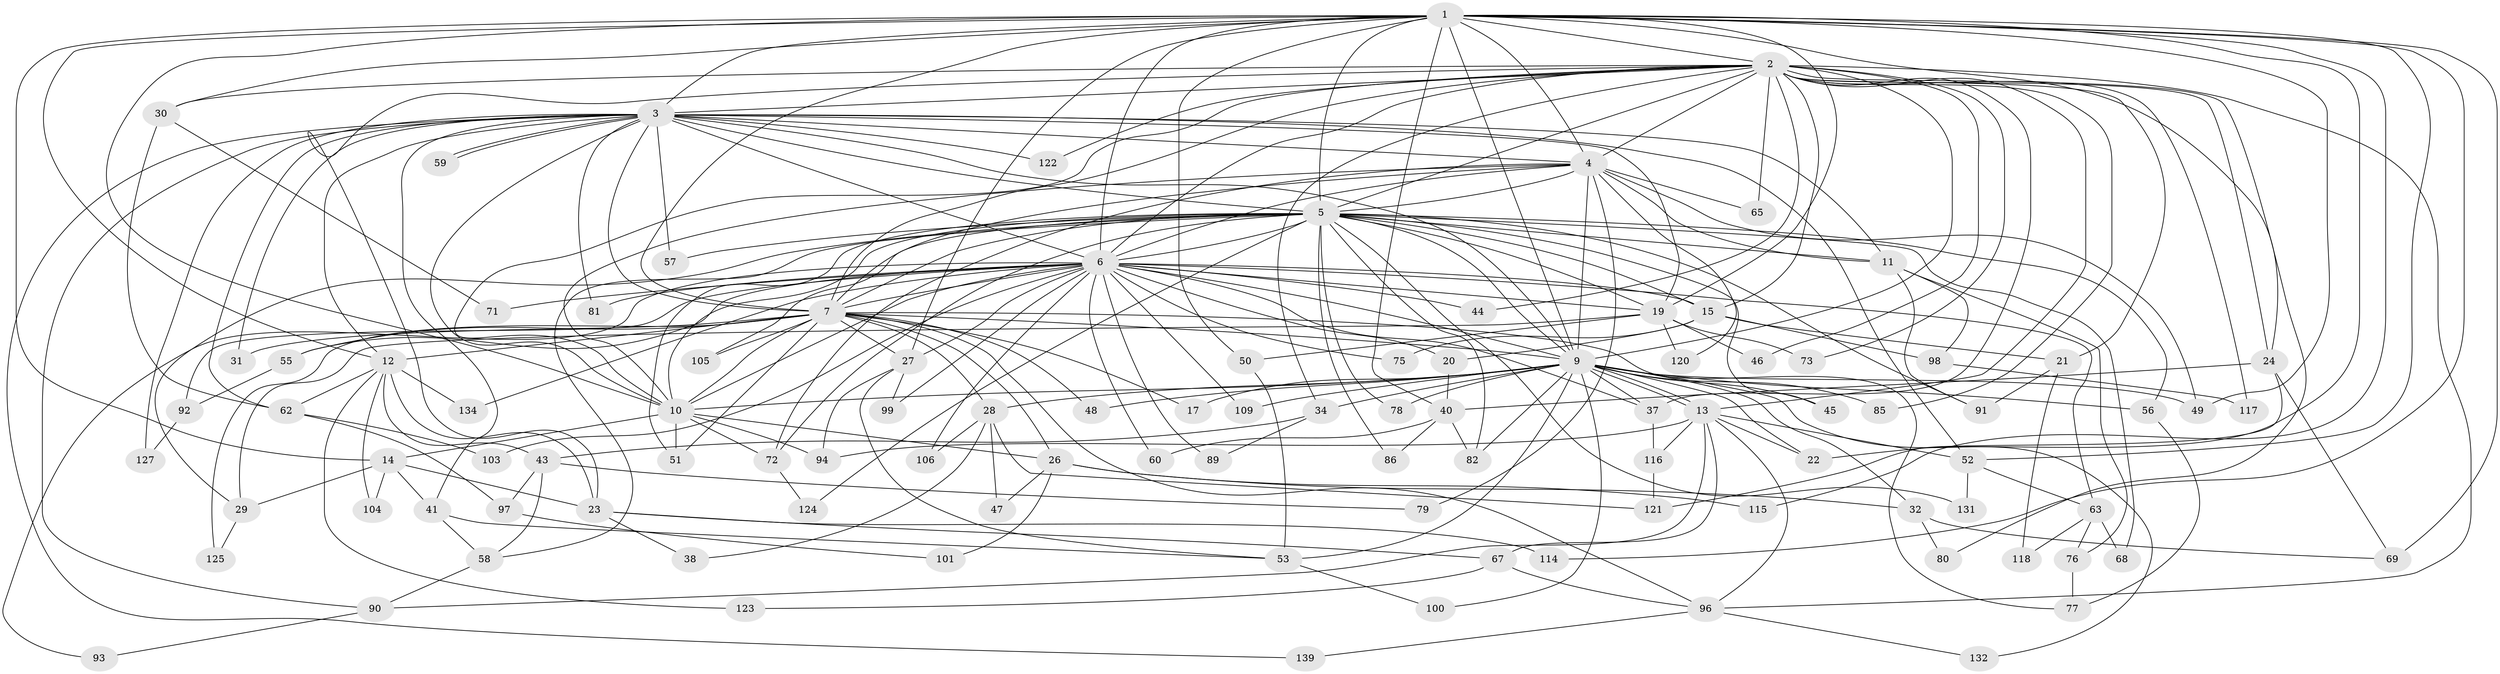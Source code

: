 // Generated by graph-tools (version 1.1) at 2025/51/02/27/25 19:51:46]
// undirected, 102 vertices, 251 edges
graph export_dot {
graph [start="1"]
  node [color=gray90,style=filled];
  1 [super="+33"];
  2 [super="+39"];
  3 [super="+36"];
  4 [super="+16"];
  5 [super="+8"];
  6 [super="+25"];
  7 [super="+64"];
  9 [super="+74"];
  10 [super="+35"];
  11 [super="+87"];
  12 [super="+113"];
  13 [super="+54"];
  14 [super="+42"];
  15 [super="+18"];
  17;
  19 [super="+102"];
  20;
  21 [super="+111"];
  22 [super="+112"];
  23 [super="+128"];
  24;
  26;
  27 [super="+129"];
  28 [super="+126"];
  29 [super="+136"];
  30;
  31;
  32 [super="+95"];
  34;
  37 [super="+61"];
  38;
  40 [super="+70"];
  41 [super="+83"];
  43 [super="+107"];
  44;
  45;
  46;
  47;
  48;
  49 [super="+135"];
  50;
  51;
  52 [super="+110"];
  53 [super="+66"];
  55;
  56;
  57;
  58 [super="+137"];
  59;
  60;
  62 [super="+88"];
  63;
  65;
  67 [super="+138"];
  68;
  69;
  71;
  72 [super="+84"];
  73;
  75;
  76;
  77 [super="+133"];
  78;
  79;
  80;
  81;
  82 [super="+108"];
  85;
  86;
  89;
  90;
  91;
  92;
  93;
  94 [super="+119"];
  96 [super="+130"];
  97;
  98;
  99;
  100;
  101;
  103;
  104;
  105;
  106;
  109;
  114;
  115;
  116;
  117;
  118;
  120;
  121;
  122;
  123;
  124;
  125;
  127;
  131;
  132;
  134;
  139;
  1 -- 2;
  1 -- 3;
  1 -- 4;
  1 -- 5 [weight=2];
  1 -- 6;
  1 -- 7;
  1 -- 9;
  1 -- 10;
  1 -- 12;
  1 -- 14;
  1 -- 22;
  1 -- 24;
  1 -- 30;
  1 -- 40;
  1 -- 50;
  1 -- 52;
  1 -- 69;
  1 -- 114 [weight=2];
  1 -- 115;
  1 -- 49;
  1 -- 19;
  1 -- 27;
  2 -- 3;
  2 -- 4;
  2 -- 5 [weight=3];
  2 -- 6;
  2 -- 7;
  2 -- 9;
  2 -- 10;
  2 -- 15;
  2 -- 21;
  2 -- 23;
  2 -- 24;
  2 -- 30;
  2 -- 34;
  2 -- 37;
  2 -- 44;
  2 -- 46;
  2 -- 65;
  2 -- 73;
  2 -- 80;
  2 -- 85;
  2 -- 96;
  2 -- 117;
  2 -- 122;
  2 -- 13;
  3 -- 4;
  3 -- 5 [weight=2];
  3 -- 6 [weight=2];
  3 -- 7;
  3 -- 9 [weight=2];
  3 -- 10;
  3 -- 11;
  3 -- 12;
  3 -- 19;
  3 -- 31;
  3 -- 41;
  3 -- 52;
  3 -- 57;
  3 -- 59;
  3 -- 59;
  3 -- 62;
  3 -- 81;
  3 -- 90;
  3 -- 122;
  3 -- 127;
  3 -- 139;
  4 -- 5 [weight=2];
  4 -- 6;
  4 -- 7;
  4 -- 9 [weight=2];
  4 -- 10;
  4 -- 49;
  4 -- 65;
  4 -- 120;
  4 -- 72;
  4 -- 79;
  4 -- 11;
  5 -- 6 [weight=2];
  5 -- 7 [weight=2];
  5 -- 9 [weight=2];
  5 -- 10 [weight=2];
  5 -- 29;
  5 -- 45;
  5 -- 56;
  5 -- 57;
  5 -- 58;
  5 -- 68;
  5 -- 72;
  5 -- 78;
  5 -- 82;
  5 -- 86;
  5 -- 131;
  5 -- 11;
  5 -- 91;
  5 -- 105;
  5 -- 51;
  5 -- 124;
  5 -- 19;
  5 -- 15;
  6 -- 7;
  6 -- 9 [weight=2];
  6 -- 10;
  6 -- 15;
  6 -- 19;
  6 -- 20;
  6 -- 27;
  6 -- 44;
  6 -- 60;
  6 -- 63;
  6 -- 71;
  6 -- 81;
  6 -- 92;
  6 -- 93;
  6 -- 106;
  6 -- 109;
  6 -- 134;
  6 -- 99;
  6 -- 103;
  6 -- 75;
  6 -- 55;
  6 -- 89;
  6 -- 37;
  7 -- 9;
  7 -- 10;
  7 -- 17;
  7 -- 26;
  7 -- 27;
  7 -- 28;
  7 -- 31;
  7 -- 48;
  7 -- 55;
  7 -- 105;
  7 -- 51;
  7 -- 125;
  7 -- 96;
  7 -- 12;
  7 -- 77;
  9 -- 10 [weight=2];
  9 -- 13;
  9 -- 13;
  9 -- 17;
  9 -- 28;
  9 -- 32;
  9 -- 34;
  9 -- 37;
  9 -- 45;
  9 -- 48;
  9 -- 53;
  9 -- 56;
  9 -- 78;
  9 -- 82;
  9 -- 85;
  9 -- 109;
  9 -- 132;
  9 -- 100;
  9 -- 49;
  9 -- 22;
  10 -- 14;
  10 -- 26;
  10 -- 51;
  10 -- 72;
  10 -- 94;
  11 -- 76;
  11 -- 91;
  11 -- 98;
  12 -- 23;
  12 -- 43;
  12 -- 104;
  12 -- 134;
  12 -- 62;
  12 -- 123;
  13 -- 22;
  13 -- 96;
  13 -- 116;
  13 -- 94;
  13 -- 67;
  13 -- 90;
  13 -- 52;
  14 -- 41;
  14 -- 104;
  14 -- 23;
  14 -- 29;
  15 -- 20;
  15 -- 21;
  15 -- 75;
  15 -- 98;
  19 -- 29;
  19 -- 46;
  19 -- 50;
  19 -- 73;
  19 -- 120;
  20 -- 40;
  21 -- 118;
  21 -- 91;
  23 -- 38;
  23 -- 67;
  23 -- 114;
  24 -- 40;
  24 -- 69;
  24 -- 121;
  26 -- 32;
  26 -- 47;
  26 -- 101;
  26 -- 115;
  27 -- 94;
  27 -- 99;
  27 -- 53;
  28 -- 38;
  28 -- 47;
  28 -- 106;
  28 -- 121;
  29 -- 125;
  30 -- 62;
  30 -- 71;
  32 -- 80;
  32 -- 69;
  34 -- 43;
  34 -- 89;
  37 -- 116;
  40 -- 60;
  40 -- 82;
  40 -- 86;
  41 -- 58;
  41 -- 53;
  43 -- 79;
  43 -- 97;
  43 -- 58;
  50 -- 53;
  52 -- 63;
  52 -- 131;
  53 -- 100;
  55 -- 92;
  56 -- 77;
  58 -- 90;
  62 -- 103;
  62 -- 97;
  63 -- 68;
  63 -- 76;
  63 -- 118;
  67 -- 123;
  67 -- 96;
  72 -- 124;
  76 -- 77;
  90 -- 93;
  92 -- 127;
  96 -- 132;
  96 -- 139;
  97 -- 101;
  98 -- 117;
  116 -- 121;
}
